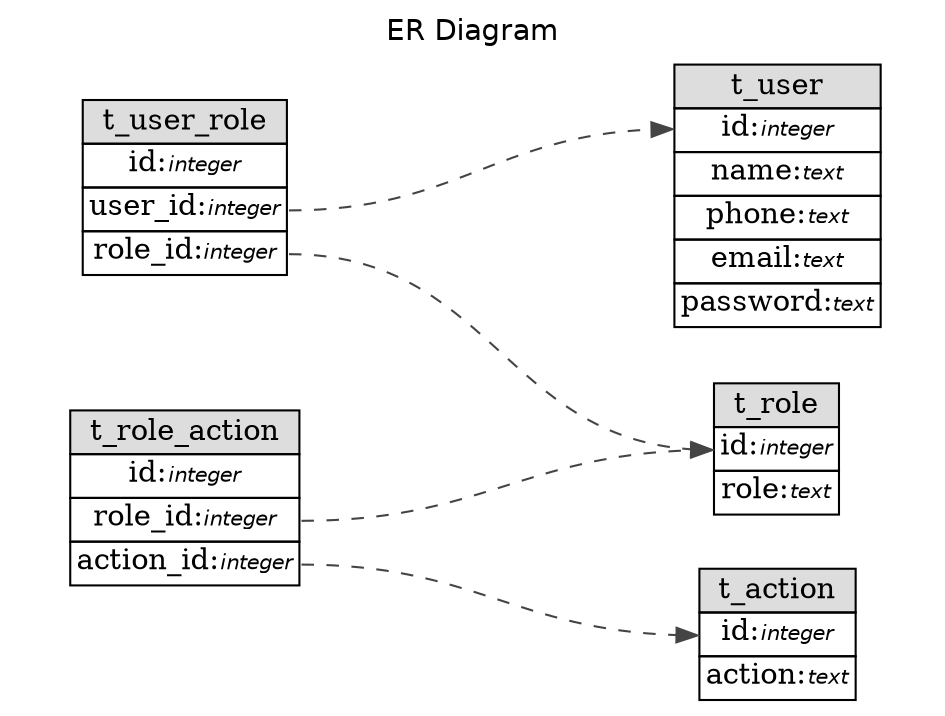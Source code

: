 digraph "Database Structure" {
		label = "ER Diagram";
		labelloc = t;
		compound = true;
		node [ shape = record ];
		fontname = "Helvetica";
		ranksep = 1.25;
		ratio = 0.7;
		rankdir = LR;
		
		subgraph "table_t_user" {
			node [ shape = "plaintext" ]
			"t_user" [ label=<
				<TABLE BORDER="0" CELLSPACING="0" CELLBORDER="1">
				<TR><TD COLSPAN="3" BGCOLOR="#DDDDDD">t_user</TD></TR>
				
				<TR><TD COLSPAN="3" PORT="id">id:<FONT FACE="Helvetica-Oblique" POINT-SIZE="10">integer</FONT></TD></TR>
	
				<TR><TD COLSPAN="3" PORT="name">name:<FONT FACE="Helvetica-Oblique" POINT-SIZE="10">text</FONT></TD></TR>
	
				<TR><TD COLSPAN="3" PORT="phone">phone:<FONT FACE="Helvetica-Oblique" POINT-SIZE="10">text</FONT></TD></TR>
	
				<TR><TD COLSPAN="3" PORT="email">email:<FONT FACE="Helvetica-Oblique" POINT-SIZE="10">text</FONT></TD></TR>
	
				<TR><TD COLSPAN="3" PORT="password">password:<FONT FACE="Helvetica-Oblique" POINT-SIZE="10">text</FONT></TD></TR>
	
				</TABLE>>
	 
			]
		}
			
		subgraph "table_t_role" {
			node [ shape = "plaintext" ]
			"t_role" [ label=<
				<TABLE BORDER="0" CELLSPACING="0" CELLBORDER="1">
				<TR><TD COLSPAN="3" BGCOLOR="#DDDDDD">t_role</TD></TR>
				
				<TR><TD COLSPAN="3" PORT="id">id:<FONT FACE="Helvetica-Oblique" POINT-SIZE="10">integer</FONT></TD></TR>
	
				<TR><TD COLSPAN="3" PORT="role">role:<FONT FACE="Helvetica-Oblique" POINT-SIZE="10">text</FONT></TD></TR>
	
				</TABLE>>
	 
			]
		}
			
		subgraph "table_t_user_role" {
			node [ shape = "plaintext" ]
			"t_user_role" [ label=<
				<TABLE BORDER="0" CELLSPACING="0" CELLBORDER="1">
				<TR><TD COLSPAN="3" BGCOLOR="#DDDDDD">t_user_role</TD></TR>
				
				<TR><TD COLSPAN="3" PORT="id">id:<FONT FACE="Helvetica-Oblique" POINT-SIZE="10">integer</FONT></TD></TR>
	
				<TR><TD COLSPAN="3" PORT="user_id">user_id:<FONT FACE="Helvetica-Oblique" POINT-SIZE="10">integer</FONT></TD></TR>
	
				<TR><TD COLSPAN="3" PORT="role_id">role_id:<FONT FACE="Helvetica-Oblique" POINT-SIZE="10">integer</FONT></TD></TR>
	
				</TABLE>>
	 
			]
		}
			
		subgraph "table_t_action" {
			node [ shape = "plaintext" ]
			"t_action" [ label=<
				<TABLE BORDER="0" CELLSPACING="0" CELLBORDER="1">
				<TR><TD COLSPAN="3" BGCOLOR="#DDDDDD">t_action</TD></TR>
				
				<TR><TD COLSPAN="3" PORT="id">id:<FONT FACE="Helvetica-Oblique" POINT-SIZE="10">integer</FONT></TD></TR>
	
				<TR><TD COLSPAN="3" PORT="action">action:<FONT FACE="Helvetica-Oblique" POINT-SIZE="10">text</FONT></TD></TR>
	
				</TABLE>>
	 
			]
		}
			
		subgraph "table_t_role_action" {
			node [ shape = "plaintext" ]
			"t_role_action" [ label=<
				<TABLE BORDER="0" CELLSPACING="0" CELLBORDER="1">
				<TR><TD COLSPAN="3" BGCOLOR="#DDDDDD">t_role_action</TD></TR>
				
				<TR><TD COLSPAN="3" PORT="id">id:<FONT FACE="Helvetica-Oblique" POINT-SIZE="10">integer</FONT></TD></TR>
	
				<TR><TD COLSPAN="3" PORT="role_id">role_id:<FONT FACE="Helvetica-Oblique" POINT-SIZE="10">integer</FONT></TD></TR>
	
				<TR><TD COLSPAN="3" PORT="action_id">action_id:<FONT FACE="Helvetica-Oblique" POINT-SIZE="10">integer</FONT></TD></TR>
	
				</TABLE>>
	 
			]
		}
			
		edge [ arrowtail=normal, style=dashed, color="#444444" ]
	
		
		t_user_role:user_id -> t_user:id
	
		t_user_role:role_id -> t_role:id
	
		t_role_action:role_id -> t_role:id
	
		t_role_action:action_id -> t_action:id
	
	}